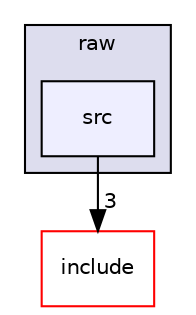 digraph "/home/travis/build/AliceO2Group/AliceO2/Detectors/FIT/raw/src" {
  bgcolor=transparent;
  compound=true
  node [ fontsize="10", fontname="Helvetica"];
  edge [ labelfontsize="10", labelfontname="Helvetica"];
  subgraph clusterdir_9742c4beffa63bb41af6c796ac2f5cf0 {
    graph [ bgcolor="#ddddee", pencolor="black", label="raw" fontname="Helvetica", fontsize="10", URL="dir_9742c4beffa63bb41af6c796ac2f5cf0.html"]
  dir_a874afb3f4a49f0541c129556226f6f1 [shape=box, label="src", style="filled", fillcolor="#eeeeff", pencolor="black", URL="dir_a874afb3f4a49f0541c129556226f6f1.html"];
  }
  dir_a01dc9ea16fa90b6737f6e7211a1f7cd [shape=box label="include" color="red" URL="dir_a01dc9ea16fa90b6737f6e7211a1f7cd.html"];
  dir_a874afb3f4a49f0541c129556226f6f1->dir_a01dc9ea16fa90b6737f6e7211a1f7cd [headlabel="3", labeldistance=1.5 headhref="dir_000516_000514.html"];
}
